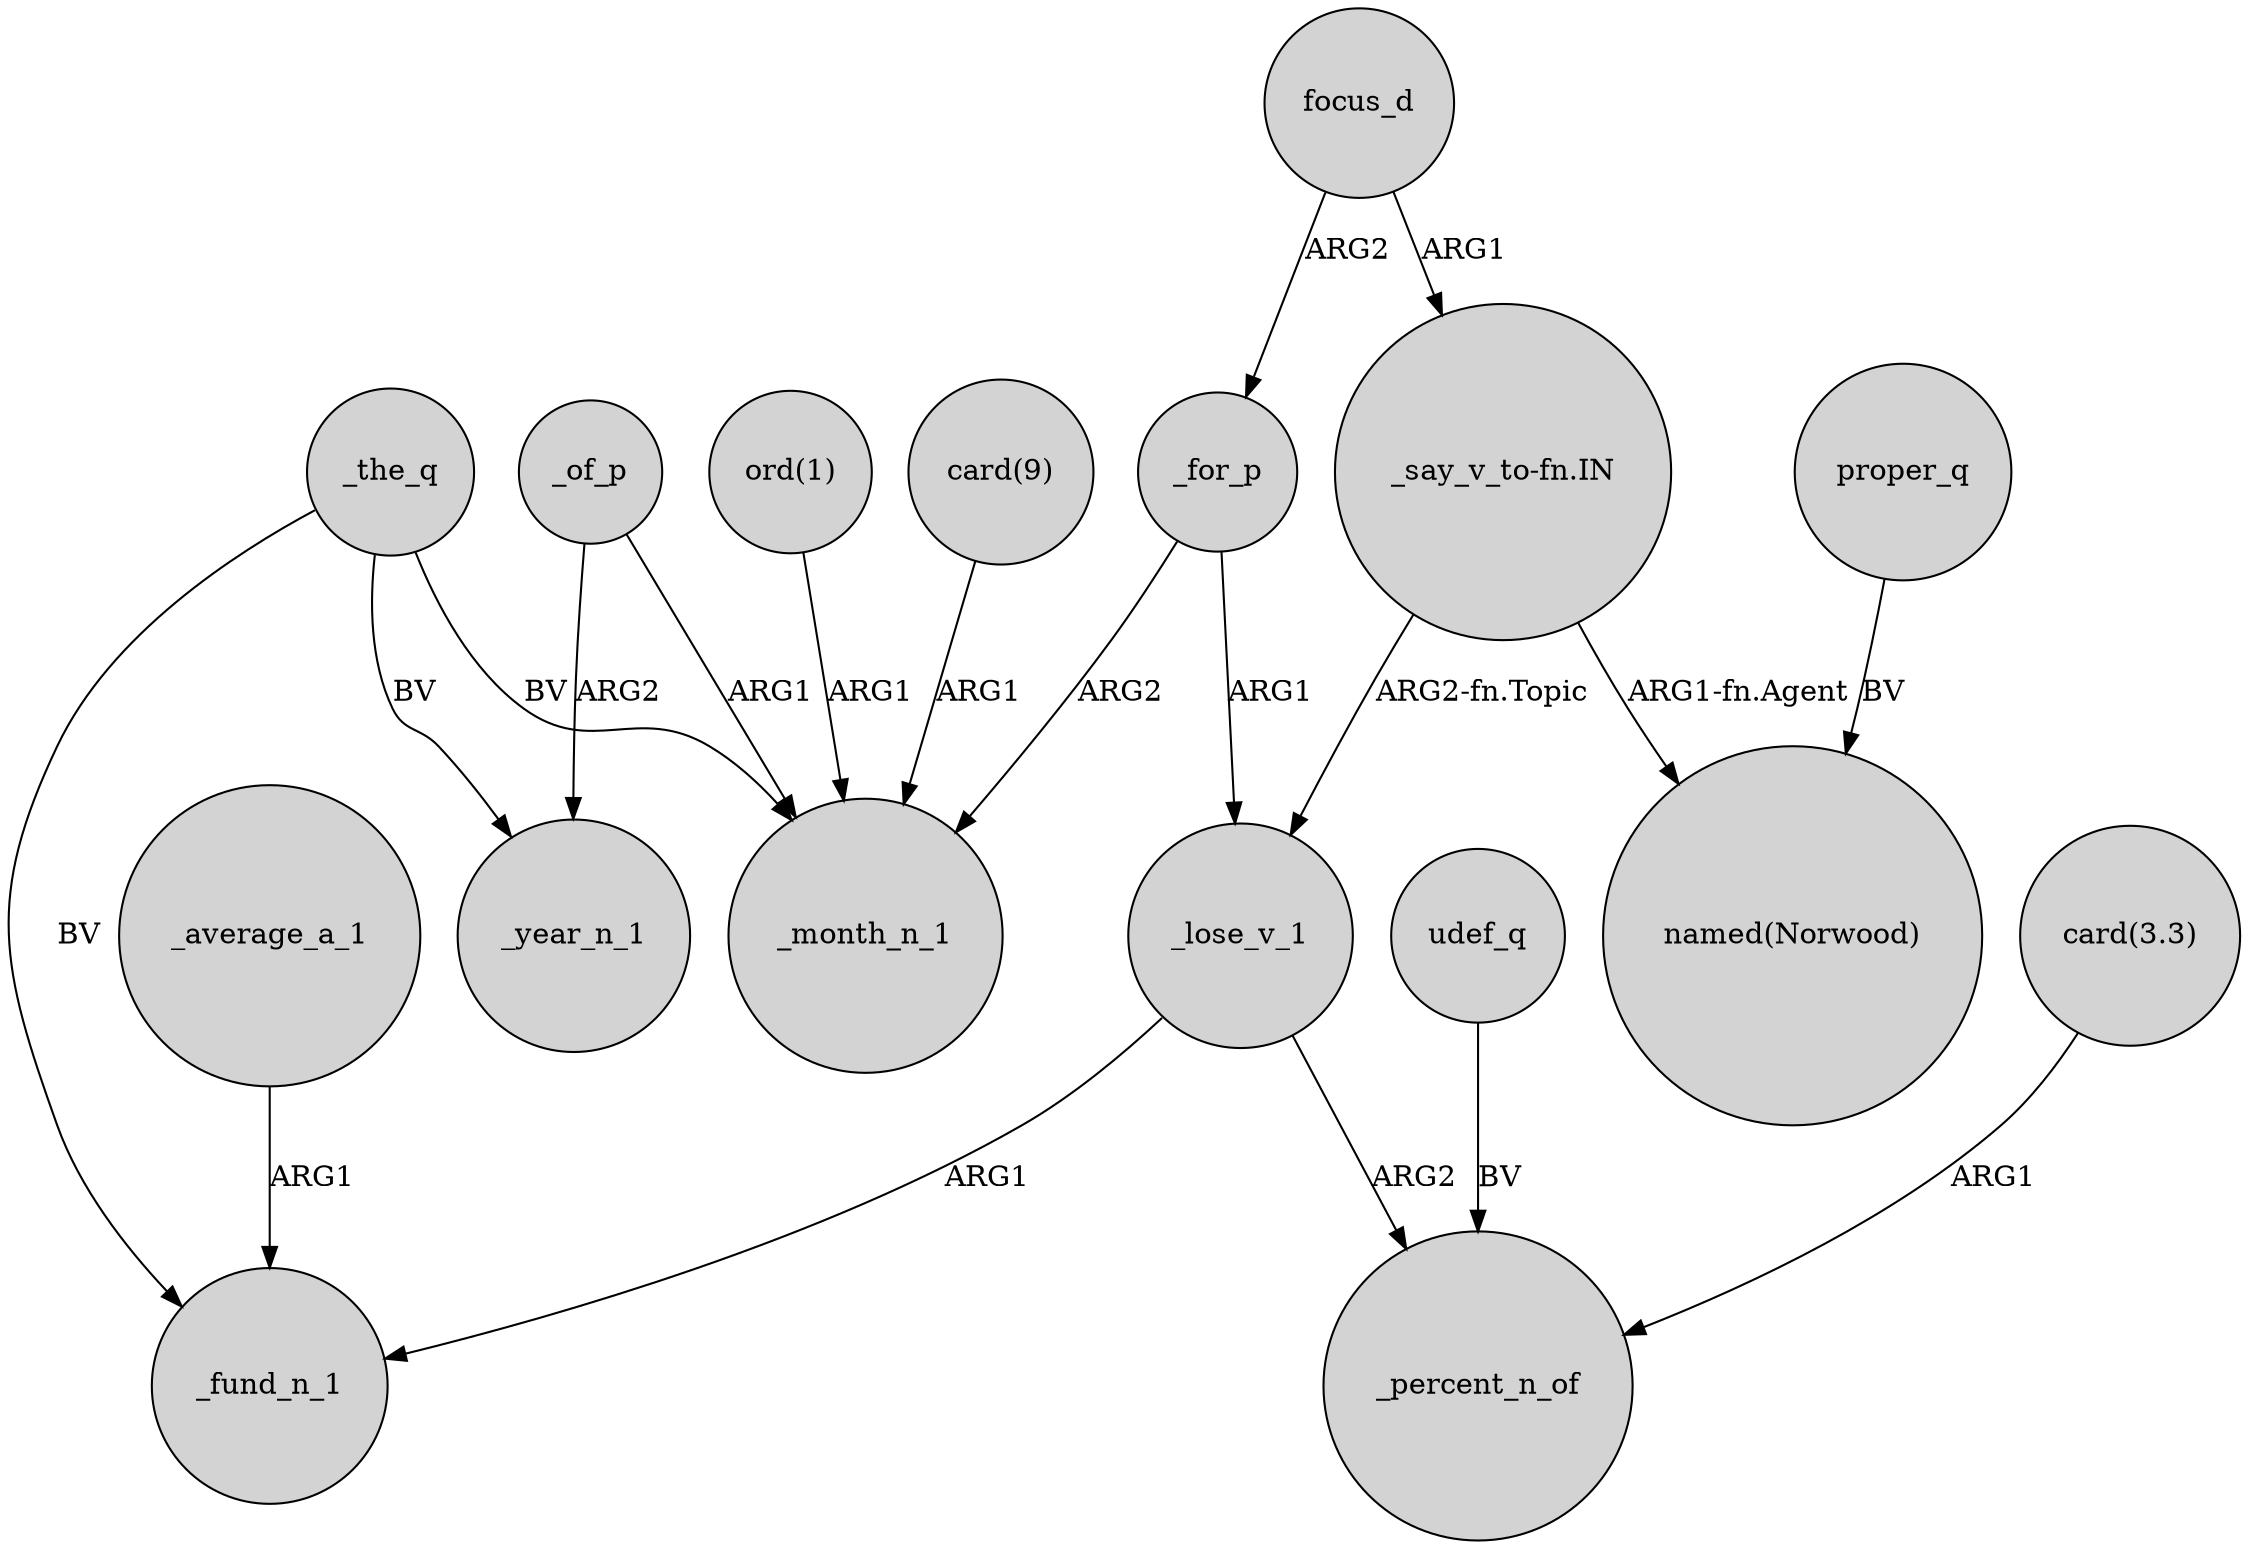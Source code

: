 digraph {
	node [shape=circle style=filled]
	_for_p -> _month_n_1 [label=ARG2]
	_average_a_1 -> _fund_n_1 [label=ARG1]
	_lose_v_1 -> _percent_n_of [label=ARG2]
	"_say_v_to-fn.IN" -> _lose_v_1 [label="ARG2-fn.Topic"]
	_of_p -> _year_n_1 [label=ARG2]
	focus_d -> _for_p [label=ARG2]
	_the_q -> _fund_n_1 [label=BV]
	_lose_v_1 -> _fund_n_1 [label=ARG1]
	_the_q -> _month_n_1 [label=BV]
	"card(9)" -> _month_n_1 [label=ARG1]
	_of_p -> _month_n_1 [label=ARG1]
	"_say_v_to-fn.IN" -> "named(Norwood)" [label="ARG1-fn.Agent"]
	_the_q -> _year_n_1 [label=BV]
	_for_p -> _lose_v_1 [label=ARG1]
	udef_q -> _percent_n_of [label=BV]
	"ord(1)" -> _month_n_1 [label=ARG1]
	proper_q -> "named(Norwood)" [label=BV]
	"card(3.3)" -> _percent_n_of [label=ARG1]
	focus_d -> "_say_v_to-fn.IN" [label=ARG1]
}
